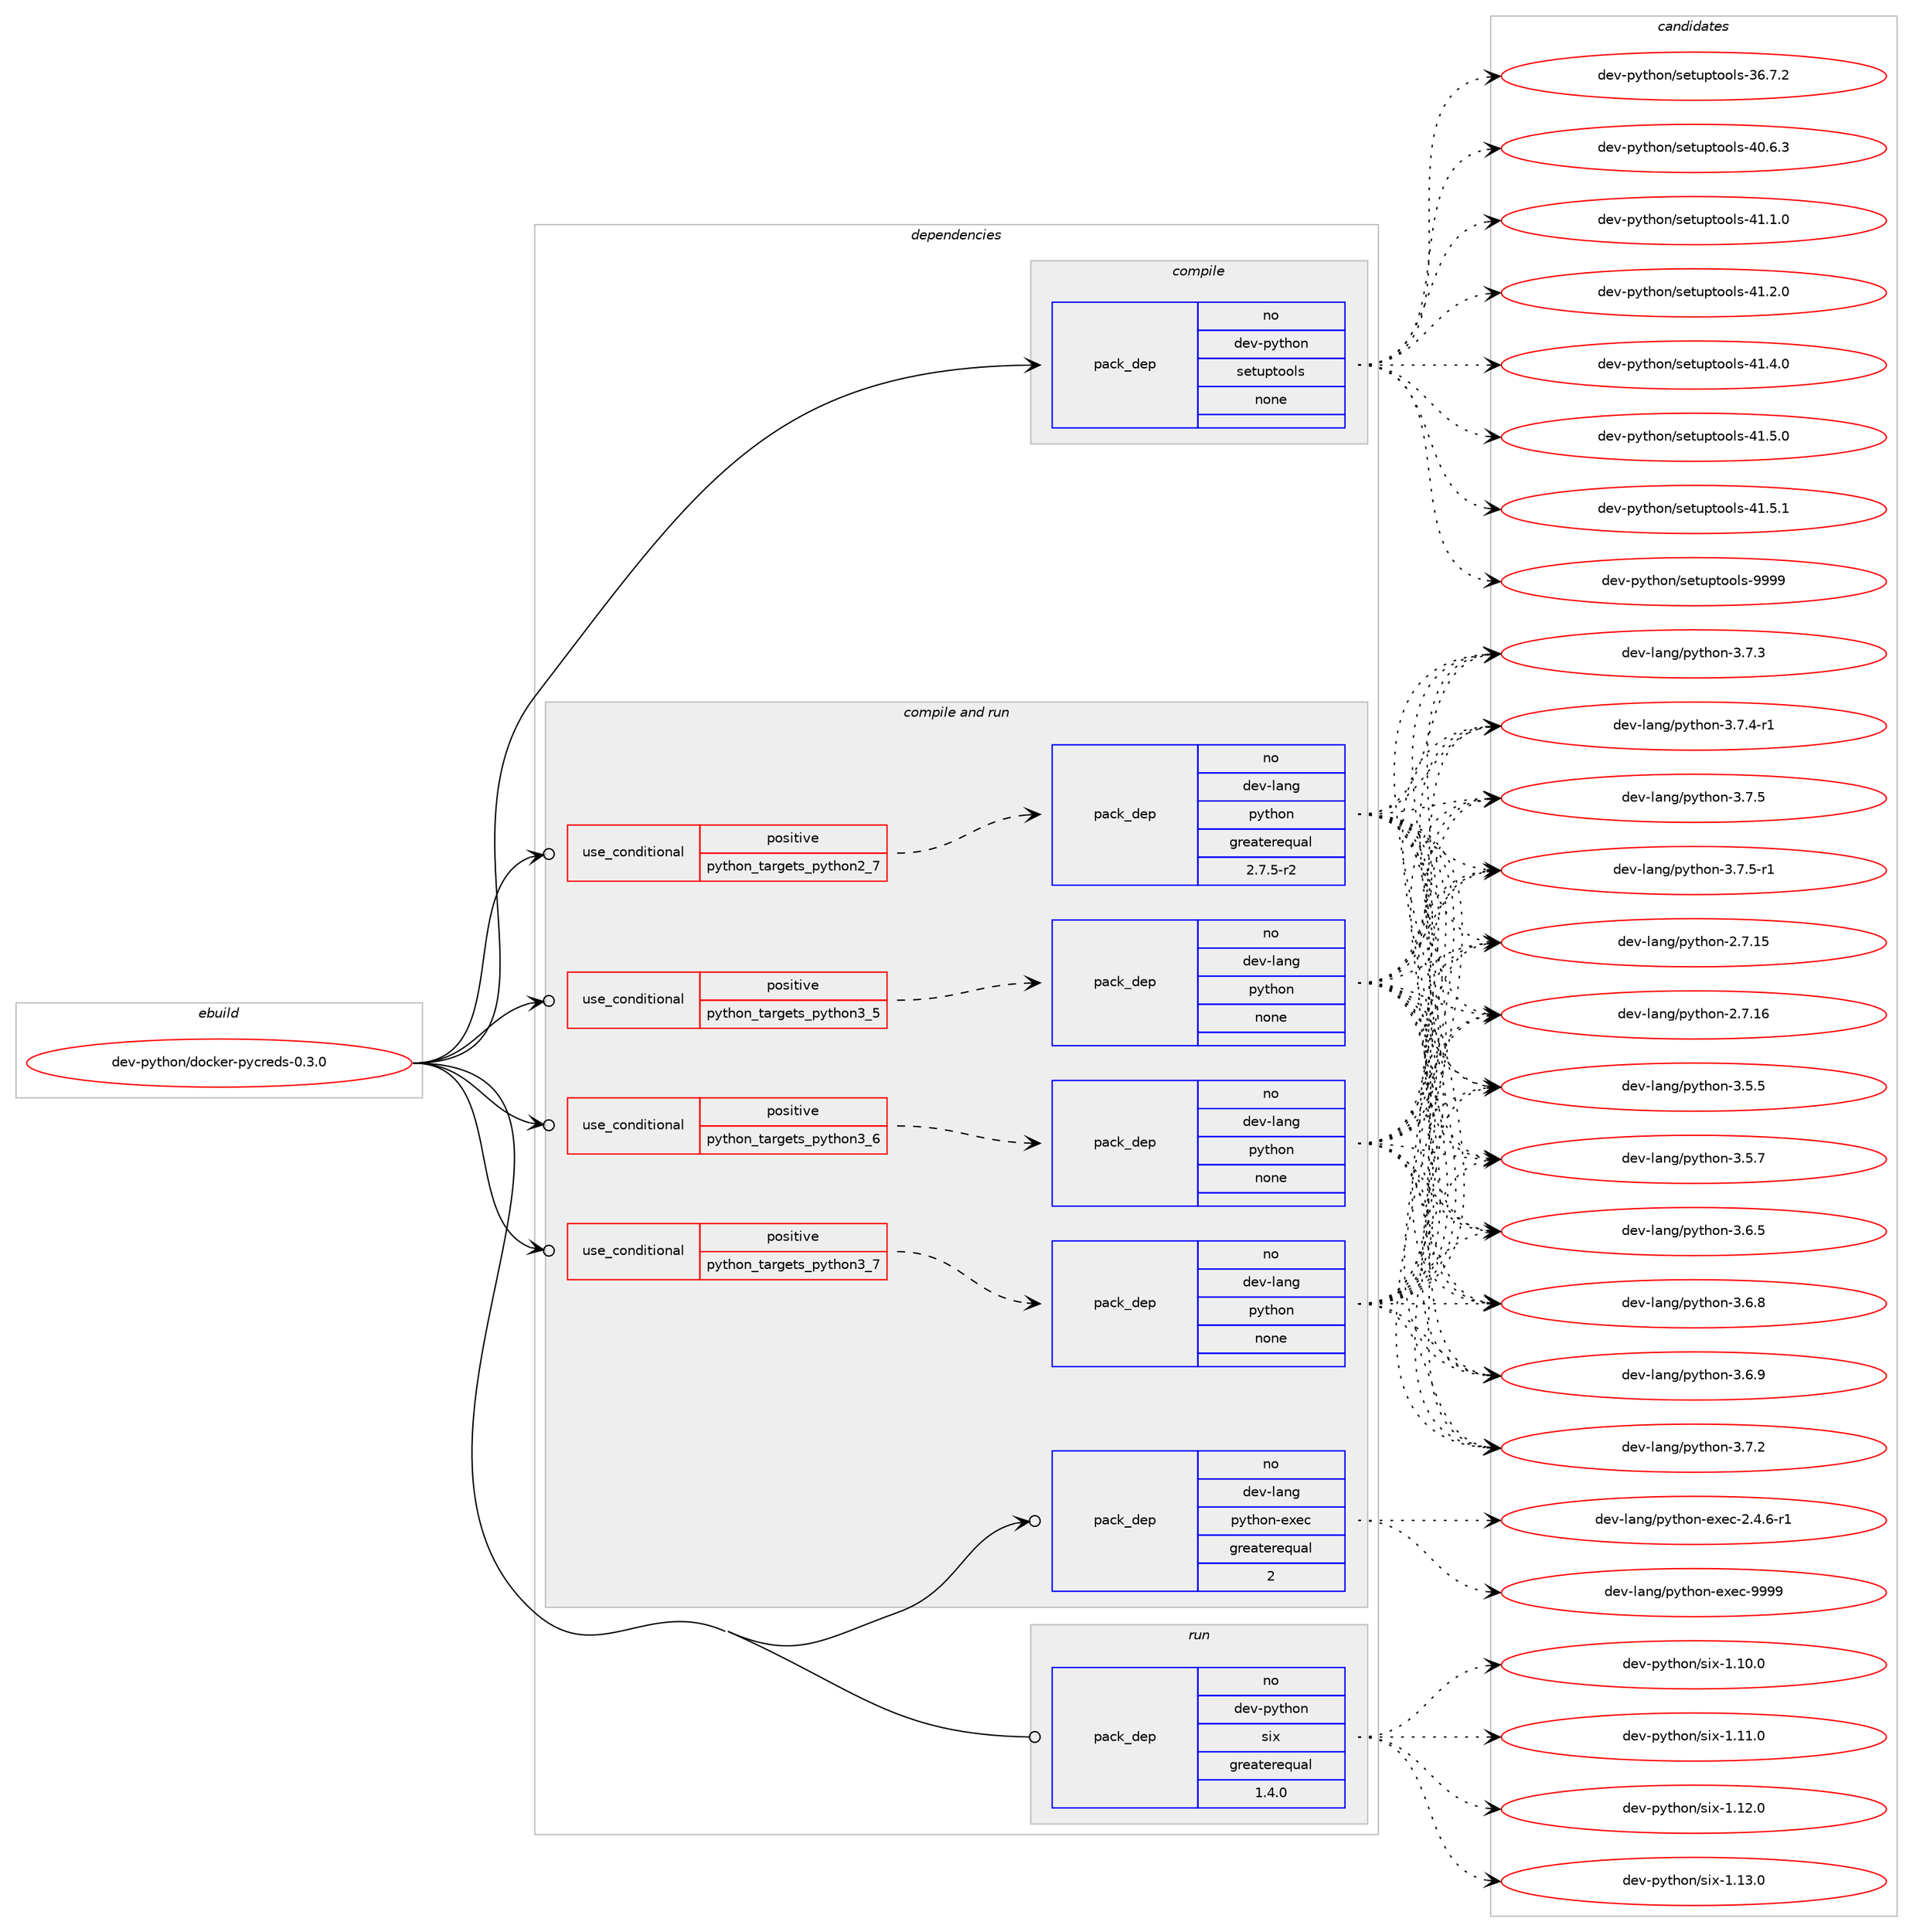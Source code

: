 digraph prolog {

# *************
# Graph options
# *************

newrank=true;
concentrate=true;
compound=true;
graph [rankdir=LR,fontname=Helvetica,fontsize=10,ranksep=1.5];#, ranksep=2.5, nodesep=0.2];
edge  [arrowhead=vee];
node  [fontname=Helvetica,fontsize=10];

# **********
# The ebuild
# **********

subgraph cluster_leftcol {
color=gray;
rank=same;
label=<<i>ebuild</i>>;
id [label="dev-python/docker-pycreds-0.3.0", color=red, width=4, href="../dev-python/docker-pycreds-0.3.0.svg"];
}

# ****************
# The dependencies
# ****************

subgraph cluster_midcol {
color=gray;
label=<<i>dependencies</i>>;
subgraph cluster_compile {
fillcolor="#eeeeee";
style=filled;
label=<<i>compile</i>>;
subgraph pack452023 {
dependency602541 [label=<<TABLE BORDER="0" CELLBORDER="1" CELLSPACING="0" CELLPADDING="4" WIDTH="220"><TR><TD ROWSPAN="6" CELLPADDING="30">pack_dep</TD></TR><TR><TD WIDTH="110">no</TD></TR><TR><TD>dev-python</TD></TR><TR><TD>setuptools</TD></TR><TR><TD>none</TD></TR><TR><TD></TD></TR></TABLE>>, shape=none, color=blue];
}
id:e -> dependency602541:w [weight=20,style="solid",arrowhead="vee"];
}
subgraph cluster_compileandrun {
fillcolor="#eeeeee";
style=filled;
label=<<i>compile and run</i>>;
subgraph cond138724 {
dependency602542 [label=<<TABLE BORDER="0" CELLBORDER="1" CELLSPACING="0" CELLPADDING="4"><TR><TD ROWSPAN="3" CELLPADDING="10">use_conditional</TD></TR><TR><TD>positive</TD></TR><TR><TD>python_targets_python2_7</TD></TR></TABLE>>, shape=none, color=red];
subgraph pack452024 {
dependency602543 [label=<<TABLE BORDER="0" CELLBORDER="1" CELLSPACING="0" CELLPADDING="4" WIDTH="220"><TR><TD ROWSPAN="6" CELLPADDING="30">pack_dep</TD></TR><TR><TD WIDTH="110">no</TD></TR><TR><TD>dev-lang</TD></TR><TR><TD>python</TD></TR><TR><TD>greaterequal</TD></TR><TR><TD>2.7.5-r2</TD></TR></TABLE>>, shape=none, color=blue];
}
dependency602542:e -> dependency602543:w [weight=20,style="dashed",arrowhead="vee"];
}
id:e -> dependency602542:w [weight=20,style="solid",arrowhead="odotvee"];
subgraph cond138725 {
dependency602544 [label=<<TABLE BORDER="0" CELLBORDER="1" CELLSPACING="0" CELLPADDING="4"><TR><TD ROWSPAN="3" CELLPADDING="10">use_conditional</TD></TR><TR><TD>positive</TD></TR><TR><TD>python_targets_python3_5</TD></TR></TABLE>>, shape=none, color=red];
subgraph pack452025 {
dependency602545 [label=<<TABLE BORDER="0" CELLBORDER="1" CELLSPACING="0" CELLPADDING="4" WIDTH="220"><TR><TD ROWSPAN="6" CELLPADDING="30">pack_dep</TD></TR><TR><TD WIDTH="110">no</TD></TR><TR><TD>dev-lang</TD></TR><TR><TD>python</TD></TR><TR><TD>none</TD></TR><TR><TD></TD></TR></TABLE>>, shape=none, color=blue];
}
dependency602544:e -> dependency602545:w [weight=20,style="dashed",arrowhead="vee"];
}
id:e -> dependency602544:w [weight=20,style="solid",arrowhead="odotvee"];
subgraph cond138726 {
dependency602546 [label=<<TABLE BORDER="0" CELLBORDER="1" CELLSPACING="0" CELLPADDING="4"><TR><TD ROWSPAN="3" CELLPADDING="10">use_conditional</TD></TR><TR><TD>positive</TD></TR><TR><TD>python_targets_python3_6</TD></TR></TABLE>>, shape=none, color=red];
subgraph pack452026 {
dependency602547 [label=<<TABLE BORDER="0" CELLBORDER="1" CELLSPACING="0" CELLPADDING="4" WIDTH="220"><TR><TD ROWSPAN="6" CELLPADDING="30">pack_dep</TD></TR><TR><TD WIDTH="110">no</TD></TR><TR><TD>dev-lang</TD></TR><TR><TD>python</TD></TR><TR><TD>none</TD></TR><TR><TD></TD></TR></TABLE>>, shape=none, color=blue];
}
dependency602546:e -> dependency602547:w [weight=20,style="dashed",arrowhead="vee"];
}
id:e -> dependency602546:w [weight=20,style="solid",arrowhead="odotvee"];
subgraph cond138727 {
dependency602548 [label=<<TABLE BORDER="0" CELLBORDER="1" CELLSPACING="0" CELLPADDING="4"><TR><TD ROWSPAN="3" CELLPADDING="10">use_conditional</TD></TR><TR><TD>positive</TD></TR><TR><TD>python_targets_python3_7</TD></TR></TABLE>>, shape=none, color=red];
subgraph pack452027 {
dependency602549 [label=<<TABLE BORDER="0" CELLBORDER="1" CELLSPACING="0" CELLPADDING="4" WIDTH="220"><TR><TD ROWSPAN="6" CELLPADDING="30">pack_dep</TD></TR><TR><TD WIDTH="110">no</TD></TR><TR><TD>dev-lang</TD></TR><TR><TD>python</TD></TR><TR><TD>none</TD></TR><TR><TD></TD></TR></TABLE>>, shape=none, color=blue];
}
dependency602548:e -> dependency602549:w [weight=20,style="dashed",arrowhead="vee"];
}
id:e -> dependency602548:w [weight=20,style="solid",arrowhead="odotvee"];
subgraph pack452028 {
dependency602550 [label=<<TABLE BORDER="0" CELLBORDER="1" CELLSPACING="0" CELLPADDING="4" WIDTH="220"><TR><TD ROWSPAN="6" CELLPADDING="30">pack_dep</TD></TR><TR><TD WIDTH="110">no</TD></TR><TR><TD>dev-lang</TD></TR><TR><TD>python-exec</TD></TR><TR><TD>greaterequal</TD></TR><TR><TD>2</TD></TR></TABLE>>, shape=none, color=blue];
}
id:e -> dependency602550:w [weight=20,style="solid",arrowhead="odotvee"];
}
subgraph cluster_run {
fillcolor="#eeeeee";
style=filled;
label=<<i>run</i>>;
subgraph pack452029 {
dependency602551 [label=<<TABLE BORDER="0" CELLBORDER="1" CELLSPACING="0" CELLPADDING="4" WIDTH="220"><TR><TD ROWSPAN="6" CELLPADDING="30">pack_dep</TD></TR><TR><TD WIDTH="110">no</TD></TR><TR><TD>dev-python</TD></TR><TR><TD>six</TD></TR><TR><TD>greaterequal</TD></TR><TR><TD>1.4.0</TD></TR></TABLE>>, shape=none, color=blue];
}
id:e -> dependency602551:w [weight=20,style="solid",arrowhead="odot"];
}
}

# **************
# The candidates
# **************

subgraph cluster_choices {
rank=same;
color=gray;
label=<<i>candidates</i>>;

subgraph choice452023 {
color=black;
nodesep=1;
choice100101118451121211161041111104711510111611711211611111110811545515446554650 [label="dev-python/setuptools-36.7.2", color=red, width=4,href="../dev-python/setuptools-36.7.2.svg"];
choice100101118451121211161041111104711510111611711211611111110811545524846544651 [label="dev-python/setuptools-40.6.3", color=red, width=4,href="../dev-python/setuptools-40.6.3.svg"];
choice100101118451121211161041111104711510111611711211611111110811545524946494648 [label="dev-python/setuptools-41.1.0", color=red, width=4,href="../dev-python/setuptools-41.1.0.svg"];
choice100101118451121211161041111104711510111611711211611111110811545524946504648 [label="dev-python/setuptools-41.2.0", color=red, width=4,href="../dev-python/setuptools-41.2.0.svg"];
choice100101118451121211161041111104711510111611711211611111110811545524946524648 [label="dev-python/setuptools-41.4.0", color=red, width=4,href="../dev-python/setuptools-41.4.0.svg"];
choice100101118451121211161041111104711510111611711211611111110811545524946534648 [label="dev-python/setuptools-41.5.0", color=red, width=4,href="../dev-python/setuptools-41.5.0.svg"];
choice100101118451121211161041111104711510111611711211611111110811545524946534649 [label="dev-python/setuptools-41.5.1", color=red, width=4,href="../dev-python/setuptools-41.5.1.svg"];
choice10010111845112121116104111110471151011161171121161111111081154557575757 [label="dev-python/setuptools-9999", color=red, width=4,href="../dev-python/setuptools-9999.svg"];
dependency602541:e -> choice100101118451121211161041111104711510111611711211611111110811545515446554650:w [style=dotted,weight="100"];
dependency602541:e -> choice100101118451121211161041111104711510111611711211611111110811545524846544651:w [style=dotted,weight="100"];
dependency602541:e -> choice100101118451121211161041111104711510111611711211611111110811545524946494648:w [style=dotted,weight="100"];
dependency602541:e -> choice100101118451121211161041111104711510111611711211611111110811545524946504648:w [style=dotted,weight="100"];
dependency602541:e -> choice100101118451121211161041111104711510111611711211611111110811545524946524648:w [style=dotted,weight="100"];
dependency602541:e -> choice100101118451121211161041111104711510111611711211611111110811545524946534648:w [style=dotted,weight="100"];
dependency602541:e -> choice100101118451121211161041111104711510111611711211611111110811545524946534649:w [style=dotted,weight="100"];
dependency602541:e -> choice10010111845112121116104111110471151011161171121161111111081154557575757:w [style=dotted,weight="100"];
}
subgraph choice452024 {
color=black;
nodesep=1;
choice10010111845108971101034711212111610411111045504655464953 [label="dev-lang/python-2.7.15", color=red, width=4,href="../dev-lang/python-2.7.15.svg"];
choice10010111845108971101034711212111610411111045504655464954 [label="dev-lang/python-2.7.16", color=red, width=4,href="../dev-lang/python-2.7.16.svg"];
choice100101118451089711010347112121116104111110455146534653 [label="dev-lang/python-3.5.5", color=red, width=4,href="../dev-lang/python-3.5.5.svg"];
choice100101118451089711010347112121116104111110455146534655 [label="dev-lang/python-3.5.7", color=red, width=4,href="../dev-lang/python-3.5.7.svg"];
choice100101118451089711010347112121116104111110455146544653 [label="dev-lang/python-3.6.5", color=red, width=4,href="../dev-lang/python-3.6.5.svg"];
choice100101118451089711010347112121116104111110455146544656 [label="dev-lang/python-3.6.8", color=red, width=4,href="../dev-lang/python-3.6.8.svg"];
choice100101118451089711010347112121116104111110455146544657 [label="dev-lang/python-3.6.9", color=red, width=4,href="../dev-lang/python-3.6.9.svg"];
choice100101118451089711010347112121116104111110455146554650 [label="dev-lang/python-3.7.2", color=red, width=4,href="../dev-lang/python-3.7.2.svg"];
choice100101118451089711010347112121116104111110455146554651 [label="dev-lang/python-3.7.3", color=red, width=4,href="../dev-lang/python-3.7.3.svg"];
choice1001011184510897110103471121211161041111104551465546524511449 [label="dev-lang/python-3.7.4-r1", color=red, width=4,href="../dev-lang/python-3.7.4-r1.svg"];
choice100101118451089711010347112121116104111110455146554653 [label="dev-lang/python-3.7.5", color=red, width=4,href="../dev-lang/python-3.7.5.svg"];
choice1001011184510897110103471121211161041111104551465546534511449 [label="dev-lang/python-3.7.5-r1", color=red, width=4,href="../dev-lang/python-3.7.5-r1.svg"];
dependency602543:e -> choice10010111845108971101034711212111610411111045504655464953:w [style=dotted,weight="100"];
dependency602543:e -> choice10010111845108971101034711212111610411111045504655464954:w [style=dotted,weight="100"];
dependency602543:e -> choice100101118451089711010347112121116104111110455146534653:w [style=dotted,weight="100"];
dependency602543:e -> choice100101118451089711010347112121116104111110455146534655:w [style=dotted,weight="100"];
dependency602543:e -> choice100101118451089711010347112121116104111110455146544653:w [style=dotted,weight="100"];
dependency602543:e -> choice100101118451089711010347112121116104111110455146544656:w [style=dotted,weight="100"];
dependency602543:e -> choice100101118451089711010347112121116104111110455146544657:w [style=dotted,weight="100"];
dependency602543:e -> choice100101118451089711010347112121116104111110455146554650:w [style=dotted,weight="100"];
dependency602543:e -> choice100101118451089711010347112121116104111110455146554651:w [style=dotted,weight="100"];
dependency602543:e -> choice1001011184510897110103471121211161041111104551465546524511449:w [style=dotted,weight="100"];
dependency602543:e -> choice100101118451089711010347112121116104111110455146554653:w [style=dotted,weight="100"];
dependency602543:e -> choice1001011184510897110103471121211161041111104551465546534511449:w [style=dotted,weight="100"];
}
subgraph choice452025 {
color=black;
nodesep=1;
choice10010111845108971101034711212111610411111045504655464953 [label="dev-lang/python-2.7.15", color=red, width=4,href="../dev-lang/python-2.7.15.svg"];
choice10010111845108971101034711212111610411111045504655464954 [label="dev-lang/python-2.7.16", color=red, width=4,href="../dev-lang/python-2.7.16.svg"];
choice100101118451089711010347112121116104111110455146534653 [label="dev-lang/python-3.5.5", color=red, width=4,href="../dev-lang/python-3.5.5.svg"];
choice100101118451089711010347112121116104111110455146534655 [label="dev-lang/python-3.5.7", color=red, width=4,href="../dev-lang/python-3.5.7.svg"];
choice100101118451089711010347112121116104111110455146544653 [label="dev-lang/python-3.6.5", color=red, width=4,href="../dev-lang/python-3.6.5.svg"];
choice100101118451089711010347112121116104111110455146544656 [label="dev-lang/python-3.6.8", color=red, width=4,href="../dev-lang/python-3.6.8.svg"];
choice100101118451089711010347112121116104111110455146544657 [label="dev-lang/python-3.6.9", color=red, width=4,href="../dev-lang/python-3.6.9.svg"];
choice100101118451089711010347112121116104111110455146554650 [label="dev-lang/python-3.7.2", color=red, width=4,href="../dev-lang/python-3.7.2.svg"];
choice100101118451089711010347112121116104111110455146554651 [label="dev-lang/python-3.7.3", color=red, width=4,href="../dev-lang/python-3.7.3.svg"];
choice1001011184510897110103471121211161041111104551465546524511449 [label="dev-lang/python-3.7.4-r1", color=red, width=4,href="../dev-lang/python-3.7.4-r1.svg"];
choice100101118451089711010347112121116104111110455146554653 [label="dev-lang/python-3.7.5", color=red, width=4,href="../dev-lang/python-3.7.5.svg"];
choice1001011184510897110103471121211161041111104551465546534511449 [label="dev-lang/python-3.7.5-r1", color=red, width=4,href="../dev-lang/python-3.7.5-r1.svg"];
dependency602545:e -> choice10010111845108971101034711212111610411111045504655464953:w [style=dotted,weight="100"];
dependency602545:e -> choice10010111845108971101034711212111610411111045504655464954:w [style=dotted,weight="100"];
dependency602545:e -> choice100101118451089711010347112121116104111110455146534653:w [style=dotted,weight="100"];
dependency602545:e -> choice100101118451089711010347112121116104111110455146534655:w [style=dotted,weight="100"];
dependency602545:e -> choice100101118451089711010347112121116104111110455146544653:w [style=dotted,weight="100"];
dependency602545:e -> choice100101118451089711010347112121116104111110455146544656:w [style=dotted,weight="100"];
dependency602545:e -> choice100101118451089711010347112121116104111110455146544657:w [style=dotted,weight="100"];
dependency602545:e -> choice100101118451089711010347112121116104111110455146554650:w [style=dotted,weight="100"];
dependency602545:e -> choice100101118451089711010347112121116104111110455146554651:w [style=dotted,weight="100"];
dependency602545:e -> choice1001011184510897110103471121211161041111104551465546524511449:w [style=dotted,weight="100"];
dependency602545:e -> choice100101118451089711010347112121116104111110455146554653:w [style=dotted,weight="100"];
dependency602545:e -> choice1001011184510897110103471121211161041111104551465546534511449:w [style=dotted,weight="100"];
}
subgraph choice452026 {
color=black;
nodesep=1;
choice10010111845108971101034711212111610411111045504655464953 [label="dev-lang/python-2.7.15", color=red, width=4,href="../dev-lang/python-2.7.15.svg"];
choice10010111845108971101034711212111610411111045504655464954 [label="dev-lang/python-2.7.16", color=red, width=4,href="../dev-lang/python-2.7.16.svg"];
choice100101118451089711010347112121116104111110455146534653 [label="dev-lang/python-3.5.5", color=red, width=4,href="../dev-lang/python-3.5.5.svg"];
choice100101118451089711010347112121116104111110455146534655 [label="dev-lang/python-3.5.7", color=red, width=4,href="../dev-lang/python-3.5.7.svg"];
choice100101118451089711010347112121116104111110455146544653 [label="dev-lang/python-3.6.5", color=red, width=4,href="../dev-lang/python-3.6.5.svg"];
choice100101118451089711010347112121116104111110455146544656 [label="dev-lang/python-3.6.8", color=red, width=4,href="../dev-lang/python-3.6.8.svg"];
choice100101118451089711010347112121116104111110455146544657 [label="dev-lang/python-3.6.9", color=red, width=4,href="../dev-lang/python-3.6.9.svg"];
choice100101118451089711010347112121116104111110455146554650 [label="dev-lang/python-3.7.2", color=red, width=4,href="../dev-lang/python-3.7.2.svg"];
choice100101118451089711010347112121116104111110455146554651 [label="dev-lang/python-3.7.3", color=red, width=4,href="../dev-lang/python-3.7.3.svg"];
choice1001011184510897110103471121211161041111104551465546524511449 [label="dev-lang/python-3.7.4-r1", color=red, width=4,href="../dev-lang/python-3.7.4-r1.svg"];
choice100101118451089711010347112121116104111110455146554653 [label="dev-lang/python-3.7.5", color=red, width=4,href="../dev-lang/python-3.7.5.svg"];
choice1001011184510897110103471121211161041111104551465546534511449 [label="dev-lang/python-3.7.5-r1", color=red, width=4,href="../dev-lang/python-3.7.5-r1.svg"];
dependency602547:e -> choice10010111845108971101034711212111610411111045504655464953:w [style=dotted,weight="100"];
dependency602547:e -> choice10010111845108971101034711212111610411111045504655464954:w [style=dotted,weight="100"];
dependency602547:e -> choice100101118451089711010347112121116104111110455146534653:w [style=dotted,weight="100"];
dependency602547:e -> choice100101118451089711010347112121116104111110455146534655:w [style=dotted,weight="100"];
dependency602547:e -> choice100101118451089711010347112121116104111110455146544653:w [style=dotted,weight="100"];
dependency602547:e -> choice100101118451089711010347112121116104111110455146544656:w [style=dotted,weight="100"];
dependency602547:e -> choice100101118451089711010347112121116104111110455146544657:w [style=dotted,weight="100"];
dependency602547:e -> choice100101118451089711010347112121116104111110455146554650:w [style=dotted,weight="100"];
dependency602547:e -> choice100101118451089711010347112121116104111110455146554651:w [style=dotted,weight="100"];
dependency602547:e -> choice1001011184510897110103471121211161041111104551465546524511449:w [style=dotted,weight="100"];
dependency602547:e -> choice100101118451089711010347112121116104111110455146554653:w [style=dotted,weight="100"];
dependency602547:e -> choice1001011184510897110103471121211161041111104551465546534511449:w [style=dotted,weight="100"];
}
subgraph choice452027 {
color=black;
nodesep=1;
choice10010111845108971101034711212111610411111045504655464953 [label="dev-lang/python-2.7.15", color=red, width=4,href="../dev-lang/python-2.7.15.svg"];
choice10010111845108971101034711212111610411111045504655464954 [label="dev-lang/python-2.7.16", color=red, width=4,href="../dev-lang/python-2.7.16.svg"];
choice100101118451089711010347112121116104111110455146534653 [label="dev-lang/python-3.5.5", color=red, width=4,href="../dev-lang/python-3.5.5.svg"];
choice100101118451089711010347112121116104111110455146534655 [label="dev-lang/python-3.5.7", color=red, width=4,href="../dev-lang/python-3.5.7.svg"];
choice100101118451089711010347112121116104111110455146544653 [label="dev-lang/python-3.6.5", color=red, width=4,href="../dev-lang/python-3.6.5.svg"];
choice100101118451089711010347112121116104111110455146544656 [label="dev-lang/python-3.6.8", color=red, width=4,href="../dev-lang/python-3.6.8.svg"];
choice100101118451089711010347112121116104111110455146544657 [label="dev-lang/python-3.6.9", color=red, width=4,href="../dev-lang/python-3.6.9.svg"];
choice100101118451089711010347112121116104111110455146554650 [label="dev-lang/python-3.7.2", color=red, width=4,href="../dev-lang/python-3.7.2.svg"];
choice100101118451089711010347112121116104111110455146554651 [label="dev-lang/python-3.7.3", color=red, width=4,href="../dev-lang/python-3.7.3.svg"];
choice1001011184510897110103471121211161041111104551465546524511449 [label="dev-lang/python-3.7.4-r1", color=red, width=4,href="../dev-lang/python-3.7.4-r1.svg"];
choice100101118451089711010347112121116104111110455146554653 [label="dev-lang/python-3.7.5", color=red, width=4,href="../dev-lang/python-3.7.5.svg"];
choice1001011184510897110103471121211161041111104551465546534511449 [label="dev-lang/python-3.7.5-r1", color=red, width=4,href="../dev-lang/python-3.7.5-r1.svg"];
dependency602549:e -> choice10010111845108971101034711212111610411111045504655464953:w [style=dotted,weight="100"];
dependency602549:e -> choice10010111845108971101034711212111610411111045504655464954:w [style=dotted,weight="100"];
dependency602549:e -> choice100101118451089711010347112121116104111110455146534653:w [style=dotted,weight="100"];
dependency602549:e -> choice100101118451089711010347112121116104111110455146534655:w [style=dotted,weight="100"];
dependency602549:e -> choice100101118451089711010347112121116104111110455146544653:w [style=dotted,weight="100"];
dependency602549:e -> choice100101118451089711010347112121116104111110455146544656:w [style=dotted,weight="100"];
dependency602549:e -> choice100101118451089711010347112121116104111110455146544657:w [style=dotted,weight="100"];
dependency602549:e -> choice100101118451089711010347112121116104111110455146554650:w [style=dotted,weight="100"];
dependency602549:e -> choice100101118451089711010347112121116104111110455146554651:w [style=dotted,weight="100"];
dependency602549:e -> choice1001011184510897110103471121211161041111104551465546524511449:w [style=dotted,weight="100"];
dependency602549:e -> choice100101118451089711010347112121116104111110455146554653:w [style=dotted,weight="100"];
dependency602549:e -> choice1001011184510897110103471121211161041111104551465546534511449:w [style=dotted,weight="100"];
}
subgraph choice452028 {
color=black;
nodesep=1;
choice10010111845108971101034711212111610411111045101120101994550465246544511449 [label="dev-lang/python-exec-2.4.6-r1", color=red, width=4,href="../dev-lang/python-exec-2.4.6-r1.svg"];
choice10010111845108971101034711212111610411111045101120101994557575757 [label="dev-lang/python-exec-9999", color=red, width=4,href="../dev-lang/python-exec-9999.svg"];
dependency602550:e -> choice10010111845108971101034711212111610411111045101120101994550465246544511449:w [style=dotted,weight="100"];
dependency602550:e -> choice10010111845108971101034711212111610411111045101120101994557575757:w [style=dotted,weight="100"];
}
subgraph choice452029 {
color=black;
nodesep=1;
choice100101118451121211161041111104711510512045494649484648 [label="dev-python/six-1.10.0", color=red, width=4,href="../dev-python/six-1.10.0.svg"];
choice100101118451121211161041111104711510512045494649494648 [label="dev-python/six-1.11.0", color=red, width=4,href="../dev-python/six-1.11.0.svg"];
choice100101118451121211161041111104711510512045494649504648 [label="dev-python/six-1.12.0", color=red, width=4,href="../dev-python/six-1.12.0.svg"];
choice100101118451121211161041111104711510512045494649514648 [label="dev-python/six-1.13.0", color=red, width=4,href="../dev-python/six-1.13.0.svg"];
dependency602551:e -> choice100101118451121211161041111104711510512045494649484648:w [style=dotted,weight="100"];
dependency602551:e -> choice100101118451121211161041111104711510512045494649494648:w [style=dotted,weight="100"];
dependency602551:e -> choice100101118451121211161041111104711510512045494649504648:w [style=dotted,weight="100"];
dependency602551:e -> choice100101118451121211161041111104711510512045494649514648:w [style=dotted,weight="100"];
}
}

}

